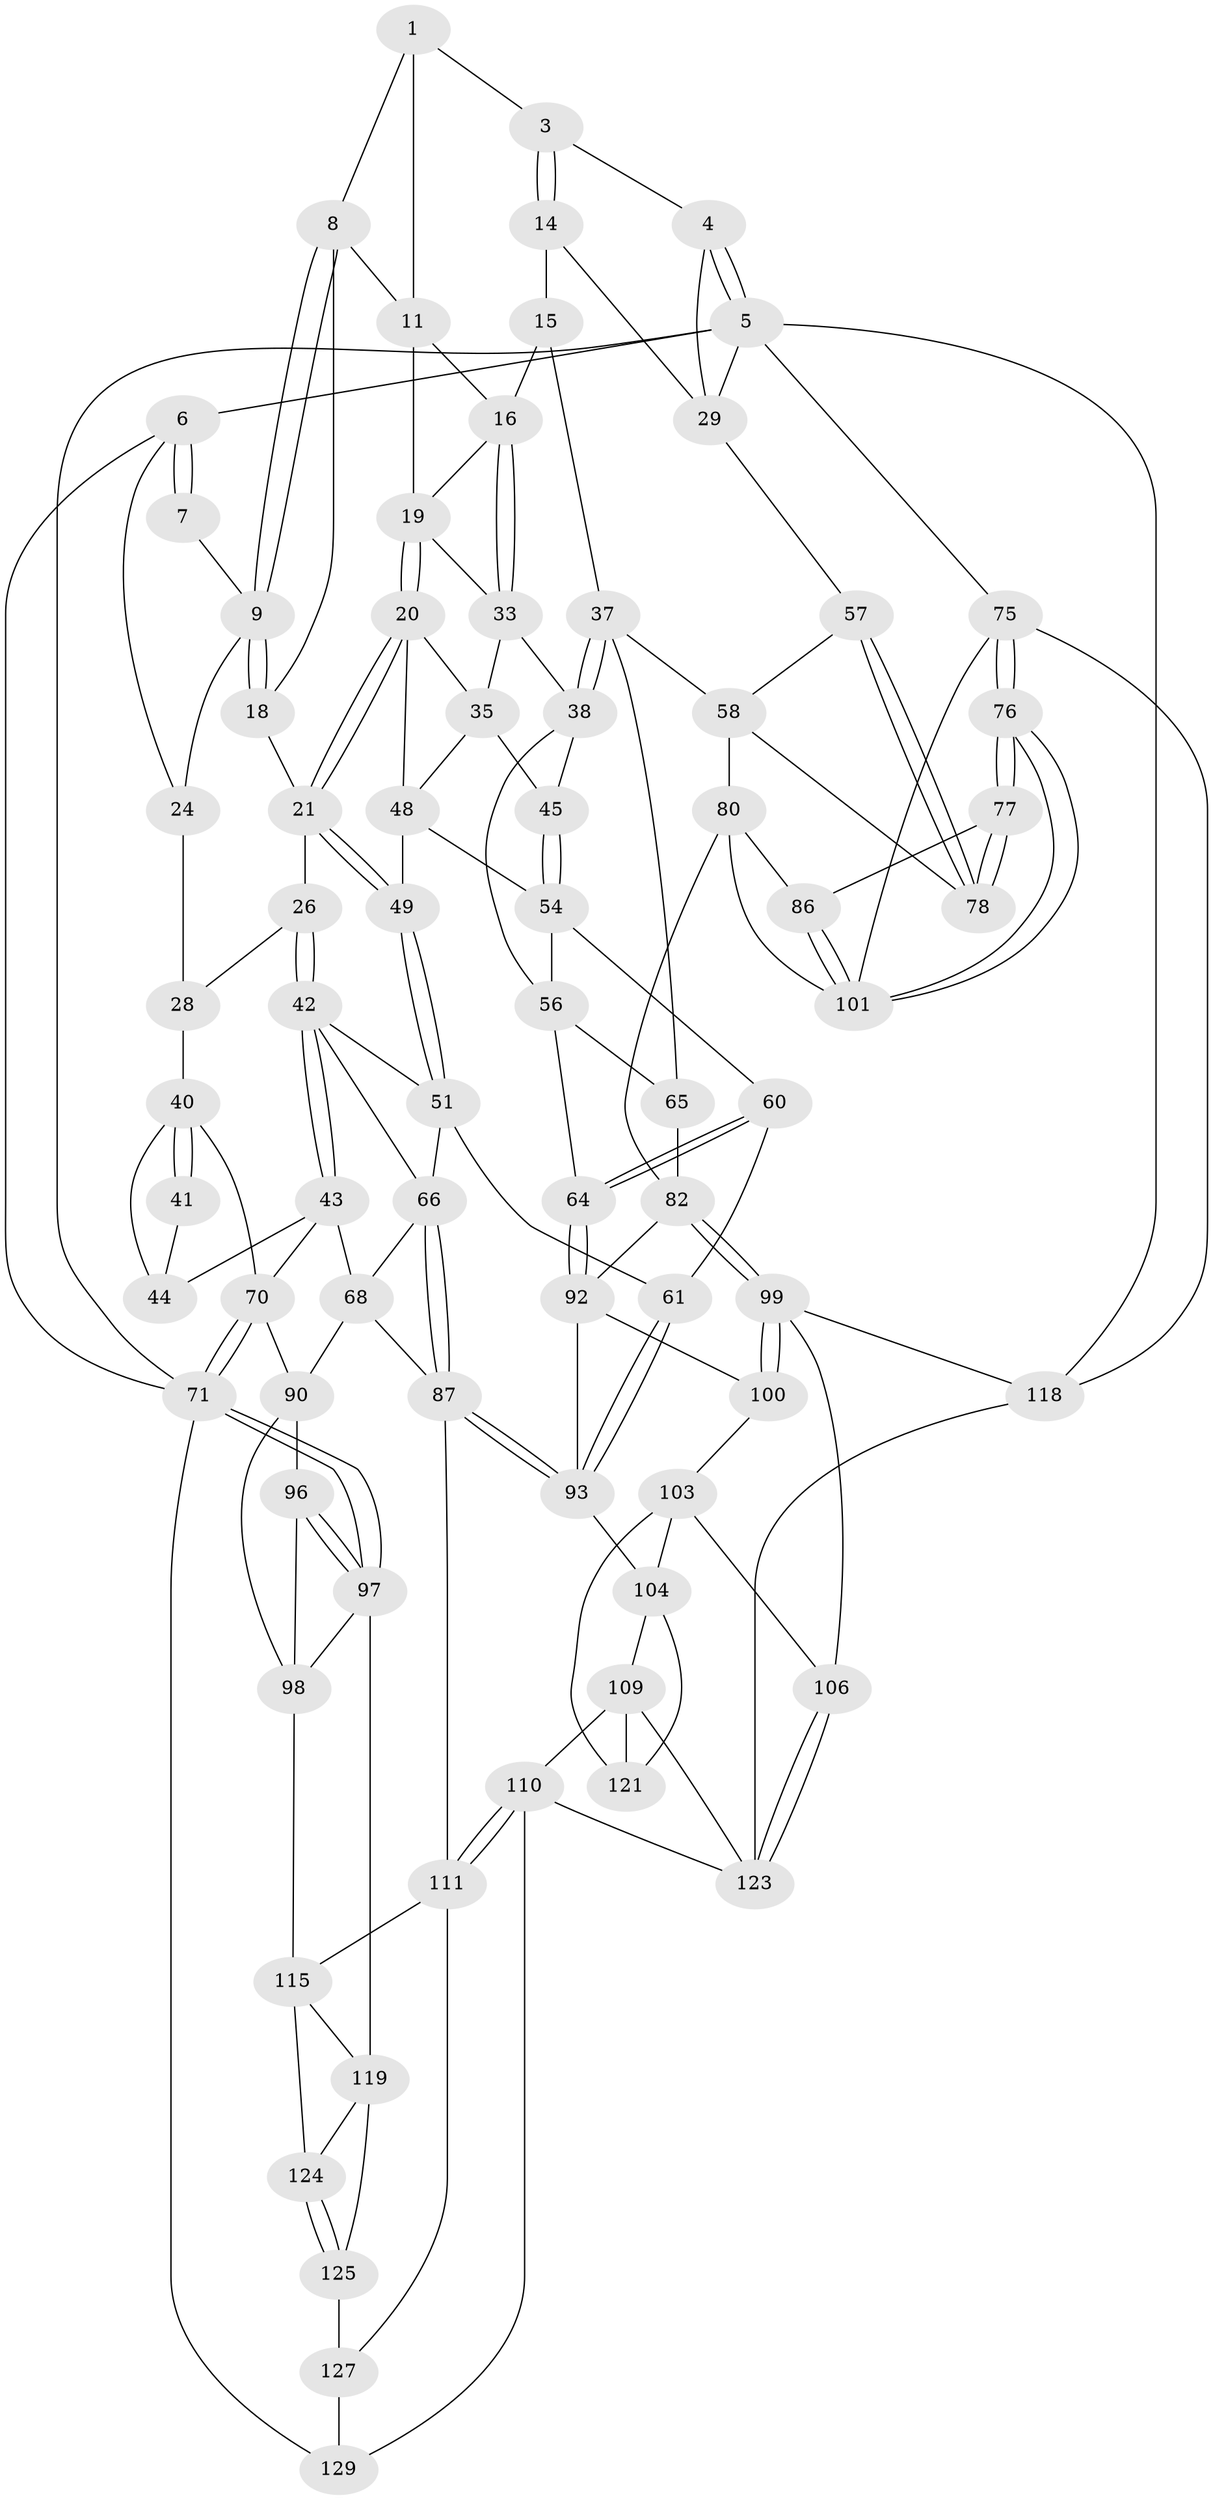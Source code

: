 // original degree distribution, {3: 0.022727272727272728, 5: 0.4772727272727273, 4: 0.25, 6: 0.25}
// Generated by graph-tools (version 1.1) at 2025/42/03/06/25 10:42:35]
// undirected, 77 vertices, 173 edges
graph export_dot {
graph [start="1"]
  node [color=gray90,style=filled];
  1 [pos="+0.28324266078021754+0",super="+2"];
  3 [pos="+0.8228694069720829+0"];
  4 [pos="+0.8289770629375212+0"];
  5 [pos="+1+0",super="+74"];
  6 [pos="+0+0"];
  7 [pos="+0.019274825709903524+0"];
  8 [pos="+0.2707201371354895+0",super="+13"];
  9 [pos="+0.1881937727572169+0.0881934659523209",super="+10"];
  11 [pos="+0.47358407503363115+0",super="+12"];
  14 [pos="+0.7763960318798012+0",super="+30"];
  15 [pos="+0.6757362476530092+0.12779181774516796",super="+32"];
  16 [pos="+0.6098339192156976+0.18254525865527707",super="+17"];
  18 [pos="+0.19695279866832363+0.09885156750233089"];
  19 [pos="+0.3789265072177094+0.16372226278088686",super="+23"];
  20 [pos="+0.34493750107485877+0.2091715460431752",super="+36"];
  21 [pos="+0.2992354087240114+0.23044892293648248",super="+22"];
  24 [pos="+0.09064658018138652+0.09107757202660971",super="+25"];
  26 [pos="+0.2187357768121055+0.26166937524116773",super="+27"];
  28 [pos="+0.09452918686735959+0.1749526402508259",super="+31"];
  29 [pos="+0.9517569105652282+0.275792842860675",super="+53"];
  33 [pos="+0.6052451106777439+0.1878022414976225",super="+34"];
  35 [pos="+0.51366872598603+0.28294531722538746",super="+46"];
  37 [pos="+0.8116556773648115+0.37258836009197527",super="+59"];
  38 [pos="+0.7401347030551007+0.3673777796812878",super="+39"];
  40 [pos="+0+0.19636711188255504",super="+47"];
  41 [pos="+0.08484696522851688+0.23853627416104548"];
  42 [pos="+0.17220683161986777+0.3957604663666741",super="+52"];
  43 [pos="+0.12140700632575786+0.4285174080529568",super="+69"];
  44 [pos="+0.04687256587923167+0.31252365989329545"];
  45 [pos="+0.5906218498256969+0.351436318944781"];
  48 [pos="+0.457853435079572+0.38949661928723667",super="+50"];
  49 [pos="+0.36593676884274245+0.39887376245224787"];
  51 [pos="+0.35086466963269297+0.4220479652991283",super="+62"];
  54 [pos="+0.6106555750234639+0.3947503738715486",super="+55"];
  56 [pos="+0.6317482118818959+0.4118183867233917",super="+63"];
  57 [pos="+1+0.31550560890721097"];
  58 [pos="+0.8588358993362087+0.48158787624253163",super="+79"];
  60 [pos="+0.48912191873329297+0.5310725508164226"];
  61 [pos="+0.4751380922640416+0.5350758854794175"];
  64 [pos="+0.5441163099937736+0.5564636891529668"];
  65 [pos="+0.740791619046607+0.5452061245886037"];
  66 [pos="+0.326440055421118+0.5786788315496684",super="+67"];
  68 [pos="+0.13390724242461616+0.5419823137517037",super="+89"];
  70 [pos="+0+0.4914814070223587",super="+73"];
  71 [pos="+0+0.8029050167842707",super="+72"];
  75 [pos="+1+1",super="+117"];
  76 [pos="+1+0.9845514412284506"];
  77 [pos="+1+0.7777195049994987",super="+85"];
  78 [pos="+1+0.6019145661693351",super="+84"];
  80 [pos="+0.8220030496690756+0.7061266993644371",super="+81"];
  82 [pos="+0.7314983715700581+0.7053477189352286",super="+83"];
  86 [pos="+0.8320159825742935+0.708588715722266"];
  87 [pos="+0.29537387475064064+0.6842142214638809",super="+88"];
  90 [pos="+0.20083784331700533+0.7101022959666003",super="+91"];
  92 [pos="+0.5850174830811614+0.6087832813102668",super="+94"];
  93 [pos="+0.4265995752054174+0.6957579748603335",super="+95"];
  96 [pos="+0.058157236865834176+0.6881142490084211"];
  97 [pos="+0+0.8096375558659972",super="+113"];
  98 [pos="+0.15351619116720705+0.7356163909814173",super="+112"];
  99 [pos="+0.6899610708319993+0.7631964658904319",super="+105"];
  100 [pos="+0.6159738169414607+0.77038227398906"];
  101 [pos="+0.9482417200472665+0.8119006461419188",super="+102"];
  103 [pos="+0.605535830873987+0.7781343030044955",super="+107"];
  104 [pos="+0.4947244162265798+0.7612639216648299",super="+108"];
  106 [pos="+0.6168103387382655+0.8895308329007416"];
  109 [pos="+0.36695697923142767+0.8318404925800946",super="+122"];
  110 [pos="+0.313388651637871+0.8168913502083888",super="+128"];
  111 [pos="+0.305543102419463+0.8097861309910367",super="+114"];
  115 [pos="+0.20386506549007197+0.8567553456589244",super="+116"];
  118 [pos="+0.7251057692317218+0.903562107255248",super="+132"];
  119 [pos="+0+0.8603699712019951",super="+120"];
  121 [pos="+0.5099251166126252+0.8081025872529048"];
  123 [pos="+0.503425692027899+1",super="+131"];
  124 [pos="+0.13859195347376732+0.8748309203893235"];
  125 [pos="+0.13848312984016276+0.8757613000203791",super="+126"];
  127 [pos="+0.2166883049159184+0.9235023399143875",super="+130"];
  129 [pos="+0.22015092511285578+1"];
  1 -- 8;
  1 -- 3;
  1 -- 11;
  3 -- 4;
  3 -- 14;
  3 -- 14;
  4 -- 5;
  4 -- 5;
  4 -- 29;
  5 -- 6;
  5 -- 75;
  5 -- 118;
  5 -- 29;
  5 -- 71;
  6 -- 7;
  6 -- 7;
  6 -- 71;
  6 -- 24;
  7 -- 9;
  8 -- 9;
  8 -- 9;
  8 -- 18;
  8 -- 11;
  9 -- 18;
  9 -- 18;
  9 -- 24;
  11 -- 16;
  11 -- 19;
  14 -- 15 [weight=2];
  14 -- 29;
  15 -- 16;
  15 -- 37;
  16 -- 33;
  16 -- 33;
  16 -- 19;
  18 -- 21;
  19 -- 20;
  19 -- 20;
  19 -- 33;
  20 -- 21;
  20 -- 21;
  20 -- 48;
  20 -- 35;
  21 -- 49;
  21 -- 49;
  21 -- 26;
  24 -- 28 [weight=2];
  26 -- 42;
  26 -- 42;
  26 -- 28;
  28 -- 40;
  29 -- 57;
  33 -- 35;
  33 -- 38;
  35 -- 48;
  35 -- 45;
  37 -- 38;
  37 -- 38;
  37 -- 65;
  37 -- 58;
  38 -- 56;
  38 -- 45;
  40 -- 41;
  40 -- 41;
  40 -- 44;
  40 -- 70;
  41 -- 44;
  42 -- 43;
  42 -- 43;
  42 -- 51;
  42 -- 66;
  43 -- 44;
  43 -- 68;
  43 -- 70;
  45 -- 54;
  45 -- 54;
  48 -- 49;
  48 -- 54;
  49 -- 51;
  49 -- 51;
  51 -- 66;
  51 -- 61;
  54 -- 56;
  54 -- 60;
  56 -- 65;
  56 -- 64;
  57 -- 58;
  57 -- 78;
  57 -- 78;
  58 -- 80;
  58 -- 78;
  60 -- 61;
  60 -- 64;
  60 -- 64;
  61 -- 93;
  61 -- 93;
  64 -- 92;
  64 -- 92;
  65 -- 82;
  66 -- 87;
  66 -- 87;
  66 -- 68;
  68 -- 90;
  68 -- 87;
  70 -- 71;
  70 -- 71;
  70 -- 90;
  71 -- 97;
  71 -- 97;
  71 -- 129;
  75 -- 76;
  75 -- 76;
  75 -- 118;
  75 -- 101;
  76 -- 77;
  76 -- 77;
  76 -- 101;
  76 -- 101;
  77 -- 78 [weight=2];
  77 -- 78;
  77 -- 86;
  80 -- 86;
  80 -- 82;
  80 -- 101;
  82 -- 99;
  82 -- 99;
  82 -- 92;
  86 -- 101;
  86 -- 101;
  87 -- 93;
  87 -- 93;
  87 -- 111;
  90 -- 98;
  90 -- 96;
  92 -- 100;
  92 -- 93;
  93 -- 104;
  96 -- 97;
  96 -- 97;
  96 -- 98;
  97 -- 98;
  97 -- 119;
  98 -- 115;
  99 -- 100;
  99 -- 100;
  99 -- 106;
  99 -- 118;
  100 -- 103;
  103 -- 104;
  103 -- 121;
  103 -- 106;
  104 -- 121;
  104 -- 109;
  106 -- 123;
  106 -- 123;
  109 -- 110;
  109 -- 121;
  109 -- 123;
  110 -- 111;
  110 -- 111;
  110 -- 129;
  110 -- 123;
  111 -- 115;
  111 -- 127;
  115 -- 124;
  115 -- 119;
  118 -- 123;
  119 -- 124;
  119 -- 125;
  124 -- 125;
  124 -- 125;
  125 -- 127 [weight=2];
  127 -- 129;
}
